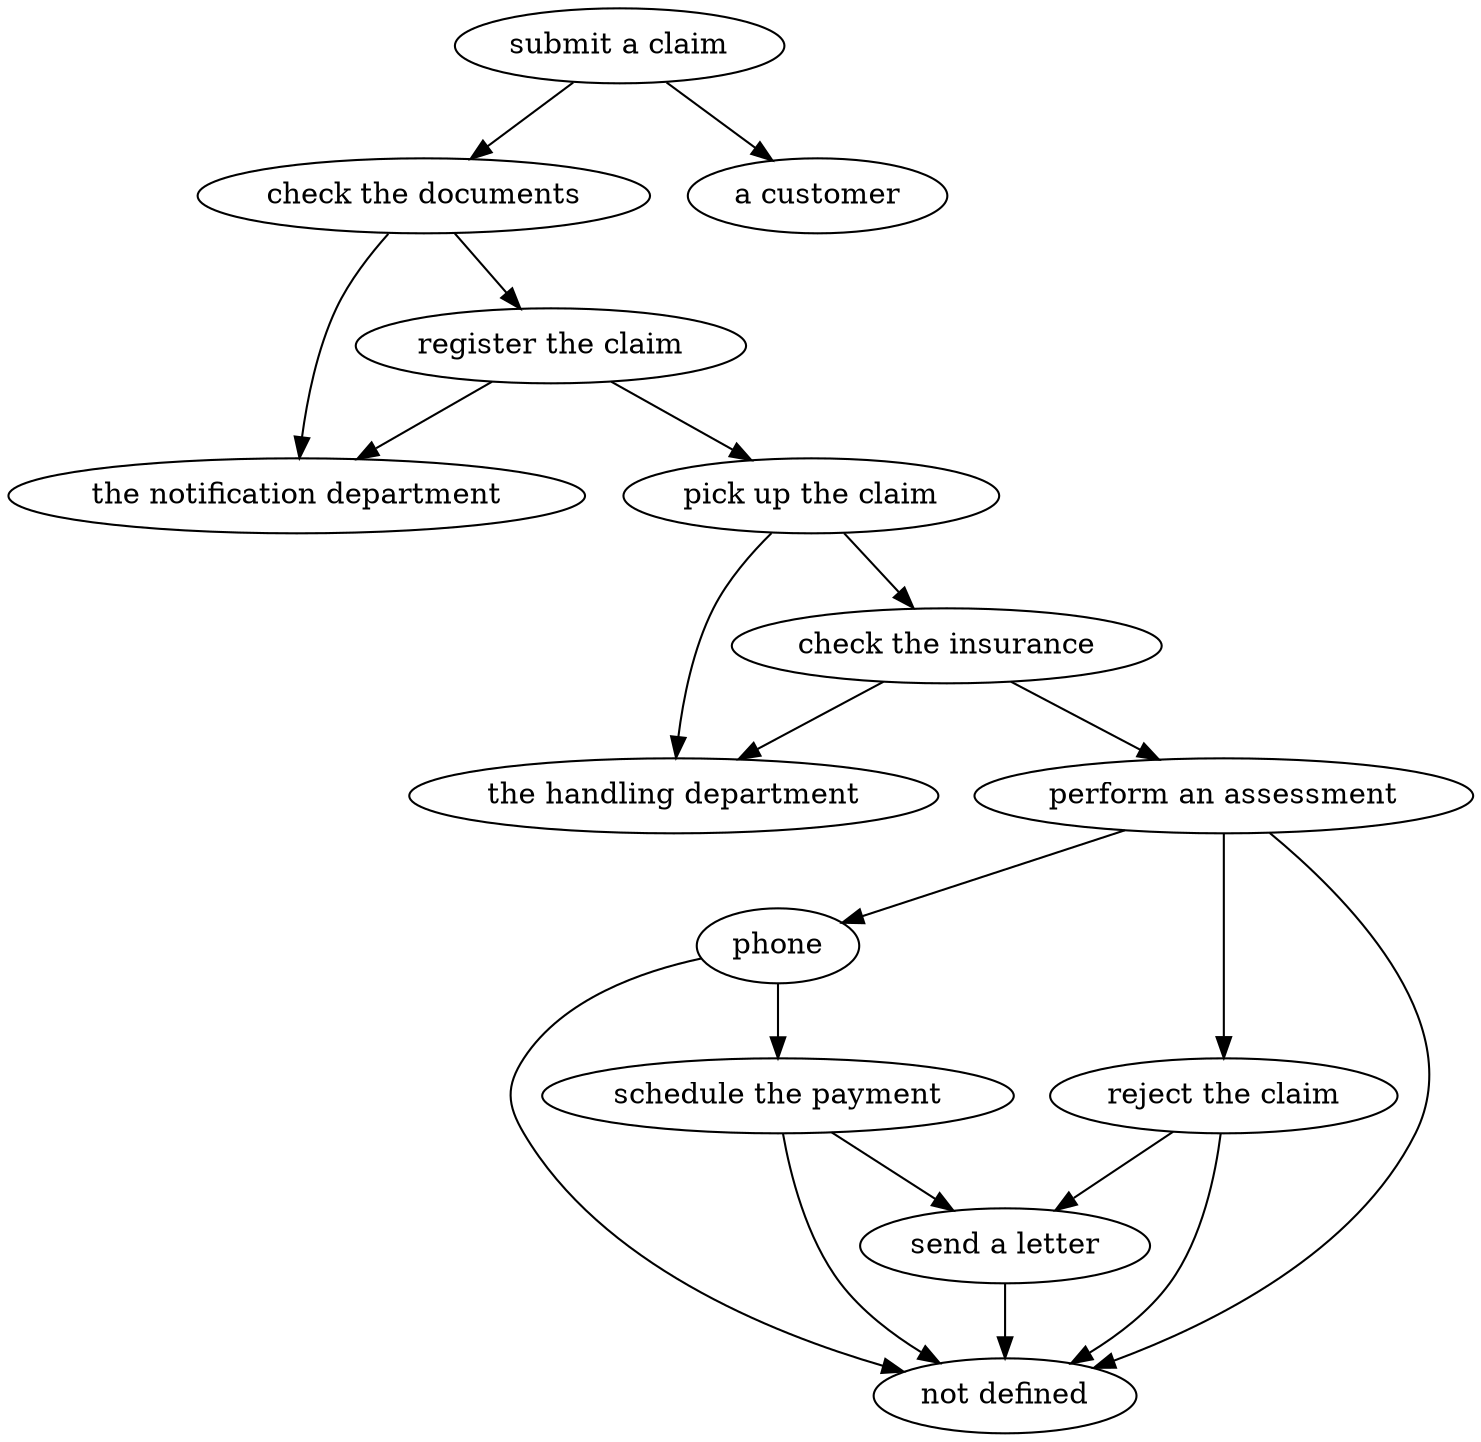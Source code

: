 strict digraph "doc-3.8" {
	graph [name="doc-3.8"];
	"submit a claim"	[attrs="{'type': 'Activity', 'label': 'submit a claim'}"];
	"check the documents"	[attrs="{'type': 'Activity', 'label': 'check the documents'}"];
	"submit a claim" -> "check the documents"	[attrs="{'type': 'flow', 'label': 'flow'}"];
	"a customer"	[attrs="{'type': 'Actor', 'label': 'a customer'}"];
	"submit a claim" -> "a customer"	[attrs="{'type': 'actor performer', 'label': 'actor performer'}"];
	"register the claim"	[attrs="{'type': 'Activity', 'label': 'register the claim'}"];
	"check the documents" -> "register the claim"	[attrs="{'type': 'flow', 'label': 'flow'}"];
	"the notification department"	[attrs="{'type': 'Actor', 'label': 'the notification department'}"];
	"check the documents" -> "the notification department"	[attrs="{'type': 'actor performer', 'label': 'actor performer'}"];
	"pick up the claim"	[attrs="{'type': 'Activity', 'label': 'pick up the claim'}"];
	"register the claim" -> "pick up the claim"	[attrs="{'type': 'flow', 'label': 'flow'}"];
	"register the claim" -> "the notification department"	[attrs="{'type': 'actor performer', 'label': 'actor performer'}"];
	"check the insurance"	[attrs="{'type': 'Activity', 'label': 'check the insurance'}"];
	"pick up the claim" -> "check the insurance"	[attrs="{'type': 'flow', 'label': 'flow'}"];
	"the handling department"	[attrs="{'type': 'Actor', 'label': 'the handling department'}"];
	"pick up the claim" -> "the handling department"	[attrs="{'type': 'actor performer', 'label': 'actor performer'}"];
	"perform an assessment"	[attrs="{'type': 'Activity', 'label': 'perform an assessment'}"];
	"check the insurance" -> "perform an assessment"	[attrs="{'type': 'flow', 'label': 'flow'}"];
	"check the insurance" -> "the handling department"	[attrs="{'type': 'actor performer', 'label': 'actor performer'}"];
	phone	[attrs="{'type': 'Activity', 'label': 'phone'}"];
	"perform an assessment" -> phone	[attrs="{'type': 'flow', 'label': 'flow'}"];
	"reject the claim"	[attrs="{'type': 'Activity', 'label': 'reject the claim'}"];
	"perform an assessment" -> "reject the claim"	[attrs="{'type': 'flow', 'label': 'flow'}"];
	"not defined"	[attrs="{'type': 'Actor', 'label': 'not defined'}"];
	"perform an assessment" -> "not defined"	[attrs="{'type': 'actor performer', 'label': 'actor performer'}"];
	"schedule the payment"	[attrs="{'type': 'Activity', 'label': 'schedule the payment'}"];
	phone -> "schedule the payment"	[attrs="{'type': 'flow', 'label': 'flow'}"];
	phone -> "not defined"	[attrs="{'type': 'actor performer', 'label': 'actor performer'}"];
	"send a letter"	[attrs="{'type': 'Activity', 'label': 'send a letter'}"];
	"schedule the payment" -> "send a letter"	[attrs="{'type': 'flow', 'label': 'flow'}"];
	"schedule the payment" -> "not defined"	[attrs="{'type': 'actor performer', 'label': 'actor performer'}"];
	"reject the claim" -> "send a letter"	[attrs="{'type': 'flow', 'label': 'flow'}"];
	"reject the claim" -> "not defined"	[attrs="{'type': 'actor performer', 'label': 'actor performer'}"];
	"send a letter" -> "not defined"	[attrs="{'type': 'actor performer', 'label': 'actor performer'}"];
}

